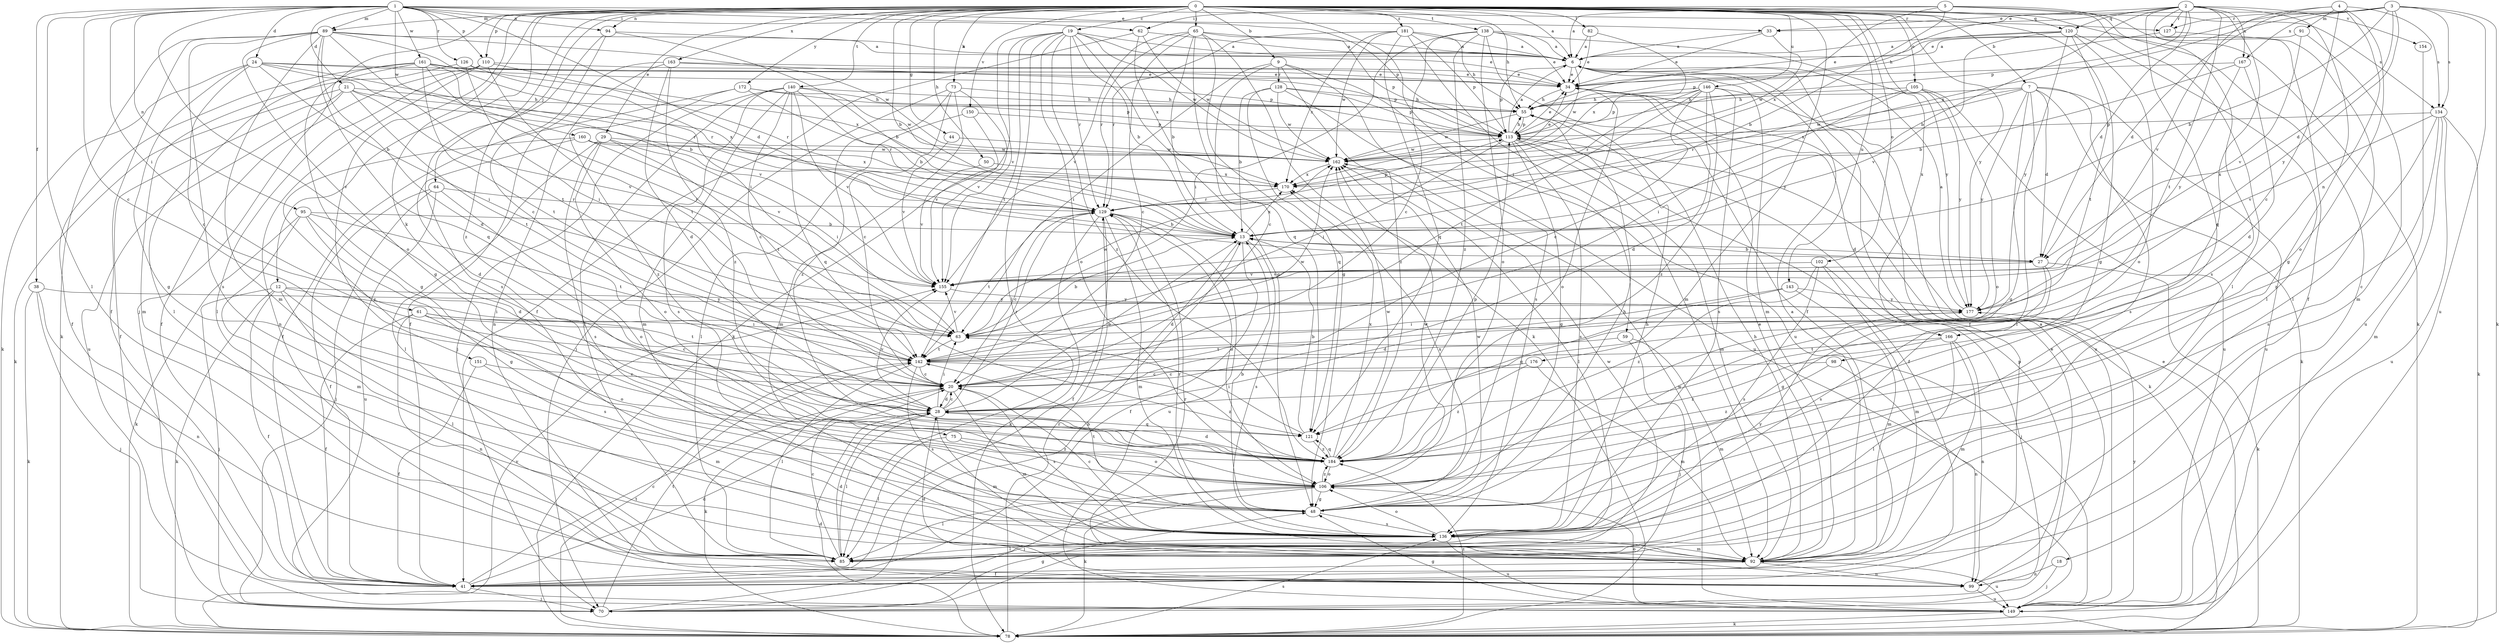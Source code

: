 strict digraph  {
0;
1;
2;
3;
4;
5;
6;
7;
9;
12;
13;
18;
19;
20;
21;
24;
27;
28;
29;
33;
34;
38;
41;
44;
48;
50;
55;
59;
61;
62;
63;
64;
65;
70;
73;
75;
78;
82;
85;
89;
91;
92;
94;
95;
98;
99;
102;
105;
106;
110;
113;
120;
121;
126;
127;
128;
129;
134;
136;
138;
140;
142;
143;
146;
149;
150;
151;
154;
155;
160;
161;
162;
163;
166;
167;
170;
172;
176;
177;
181;
184;
0 -> 6  [label=a];
0 -> 7  [label=b];
0 -> 9  [label=b];
0 -> 12  [label=b];
0 -> 13  [label=b];
0 -> 18  [label=c];
0 -> 19  [label=c];
0 -> 29  [label=e];
0 -> 44  [label=g];
0 -> 48  [label=g];
0 -> 50  [label=h];
0 -> 55  [label=h];
0 -> 59  [label=i];
0 -> 64  [label=j];
0 -> 65  [label=j];
0 -> 70  [label=j];
0 -> 73  [label=k];
0 -> 75  [label=k];
0 -> 82  [label=l];
0 -> 89  [label=m];
0 -> 94  [label=n];
0 -> 102  [label=o];
0 -> 105  [label=o];
0 -> 110  [label=p];
0 -> 120  [label=q];
0 -> 134  [label=s];
0 -> 138  [label=t];
0 -> 140  [label=t];
0 -> 143  [label=u];
0 -> 146  [label=u];
0 -> 150  [label=v];
0 -> 151  [label=v];
0 -> 163  [label=x];
0 -> 166  [label=x];
0 -> 172  [label=y];
0 -> 176  [label=y];
0 -> 177  [label=y];
0 -> 181  [label=z];
0 -> 184  [label=z];
1 -> 20  [label=c];
1 -> 21  [label=d];
1 -> 24  [label=d];
1 -> 27  [label=d];
1 -> 33  [label=e];
1 -> 38  [label=f];
1 -> 61  [label=i];
1 -> 62  [label=i];
1 -> 85  [label=l];
1 -> 89  [label=m];
1 -> 94  [label=n];
1 -> 95  [label=n];
1 -> 106  [label=o];
1 -> 110  [label=p];
1 -> 113  [label=p];
1 -> 126  [label=r];
1 -> 127  [label=r];
1 -> 160  [label=w];
1 -> 161  [label=w];
2 -> 13  [label=b];
2 -> 27  [label=d];
2 -> 33  [label=e];
2 -> 41  [label=f];
2 -> 48  [label=g];
2 -> 55  [label=h];
2 -> 113  [label=p];
2 -> 120  [label=q];
2 -> 121  [label=q];
2 -> 127  [label=r];
2 -> 142  [label=t];
2 -> 154  [label=v];
2 -> 166  [label=x];
2 -> 167  [label=x];
3 -> 13  [label=b];
3 -> 27  [label=d];
3 -> 33  [label=e];
3 -> 34  [label=e];
3 -> 78  [label=k];
3 -> 127  [label=r];
3 -> 134  [label=s];
3 -> 149  [label=u];
3 -> 167  [label=x];
3 -> 170  [label=x];
3 -> 177  [label=y];
4 -> 20  [label=c];
4 -> 27  [label=d];
4 -> 91  [label=m];
4 -> 98  [label=n];
4 -> 106  [label=o];
4 -> 134  [label=s];
4 -> 155  [label=v];
5 -> 6  [label=a];
5 -> 13  [label=b];
5 -> 62  [label=i];
5 -> 78  [label=k];
5 -> 85  [label=l];
5 -> 136  [label=s];
5 -> 170  [label=x];
6 -> 34  [label=e];
6 -> 41  [label=f];
6 -> 92  [label=m];
6 -> 113  [label=p];
6 -> 162  [label=w];
7 -> 27  [label=d];
7 -> 48  [label=g];
7 -> 55  [label=h];
7 -> 78  [label=k];
7 -> 85  [label=l];
7 -> 136  [label=s];
7 -> 149  [label=u];
7 -> 162  [label=w];
7 -> 170  [label=x];
7 -> 177  [label=y];
9 -> 20  [label=c];
9 -> 63  [label=i];
9 -> 128  [label=r];
9 -> 136  [label=s];
9 -> 149  [label=u];
9 -> 184  [label=z];
12 -> 41  [label=f];
12 -> 63  [label=i];
12 -> 70  [label=j];
12 -> 78  [label=k];
12 -> 85  [label=l];
12 -> 136  [label=s];
12 -> 177  [label=y];
13 -> 27  [label=d];
13 -> 28  [label=d];
13 -> 41  [label=f];
13 -> 136  [label=s];
13 -> 170  [label=x];
18 -> 70  [label=j];
18 -> 99  [label=n];
19 -> 6  [label=a];
19 -> 13  [label=b];
19 -> 34  [label=e];
19 -> 48  [label=g];
19 -> 78  [label=k];
19 -> 85  [label=l];
19 -> 106  [label=o];
19 -> 129  [label=r];
19 -> 142  [label=t];
19 -> 155  [label=v];
19 -> 162  [label=w];
19 -> 184  [label=z];
20 -> 28  [label=d];
20 -> 78  [label=k];
20 -> 92  [label=m];
20 -> 136  [label=s];
21 -> 41  [label=f];
21 -> 55  [label=h];
21 -> 78  [label=k];
21 -> 142  [label=t];
21 -> 149  [label=u];
21 -> 155  [label=v];
21 -> 170  [label=x];
24 -> 13  [label=b];
24 -> 20  [label=c];
24 -> 34  [label=e];
24 -> 48  [label=g];
24 -> 63  [label=i];
24 -> 78  [label=k];
24 -> 113  [label=p];
24 -> 129  [label=r];
27 -> 13  [label=b];
27 -> 48  [label=g];
27 -> 78  [label=k];
27 -> 136  [label=s];
27 -> 155  [label=v];
28 -> 13  [label=b];
28 -> 20  [label=c];
28 -> 63  [label=i];
28 -> 85  [label=l];
28 -> 92  [label=m];
28 -> 121  [label=q];
28 -> 129  [label=r];
28 -> 155  [label=v];
29 -> 63  [label=i];
29 -> 85  [label=l];
29 -> 106  [label=o];
29 -> 136  [label=s];
29 -> 142  [label=t];
29 -> 162  [label=w];
33 -> 6  [label=a];
33 -> 34  [label=e];
33 -> 162  [label=w];
34 -> 55  [label=h];
34 -> 106  [label=o];
38 -> 70  [label=j];
38 -> 78  [label=k];
38 -> 99  [label=n];
38 -> 177  [label=y];
41 -> 20  [label=c];
41 -> 28  [label=d];
41 -> 70  [label=j];
44 -> 155  [label=v];
44 -> 162  [label=w];
48 -> 13  [label=b];
48 -> 55  [label=h];
48 -> 136  [label=s];
48 -> 142  [label=t];
48 -> 162  [label=w];
48 -> 170  [label=x];
50 -> 155  [label=v];
50 -> 170  [label=x];
55 -> 113  [label=p];
55 -> 162  [label=w];
59 -> 70  [label=j];
59 -> 92  [label=m];
59 -> 142  [label=t];
61 -> 20  [label=c];
61 -> 41  [label=f];
61 -> 63  [label=i];
61 -> 99  [label=n];
61 -> 106  [label=o];
61 -> 142  [label=t];
62 -> 6  [label=a];
62 -> 41  [label=f];
62 -> 162  [label=w];
62 -> 170  [label=x];
63 -> 13  [label=b];
63 -> 142  [label=t];
63 -> 155  [label=v];
63 -> 162  [label=w];
64 -> 41  [label=f];
64 -> 70  [label=j];
64 -> 106  [label=o];
64 -> 129  [label=r];
64 -> 149  [label=u];
65 -> 6  [label=a];
65 -> 13  [label=b];
65 -> 20  [label=c];
65 -> 48  [label=g];
65 -> 78  [label=k];
65 -> 113  [label=p];
65 -> 121  [label=q];
65 -> 129  [label=r];
65 -> 155  [label=v];
70 -> 13  [label=b];
70 -> 34  [label=e];
70 -> 48  [label=g];
70 -> 142  [label=t];
73 -> 20  [label=c];
73 -> 55  [label=h];
73 -> 70  [label=j];
73 -> 92  [label=m];
73 -> 155  [label=v];
73 -> 184  [label=z];
75 -> 85  [label=l];
75 -> 106  [label=o];
75 -> 184  [label=z];
78 -> 28  [label=d];
78 -> 34  [label=e];
78 -> 129  [label=r];
78 -> 136  [label=s];
78 -> 142  [label=t];
78 -> 155  [label=v];
78 -> 184  [label=z];
82 -> 6  [label=a];
82 -> 34  [label=e];
82 -> 170  [label=x];
85 -> 20  [label=c];
85 -> 28  [label=d];
85 -> 162  [label=w];
89 -> 6  [label=a];
89 -> 28  [label=d];
89 -> 41  [label=f];
89 -> 48  [label=g];
89 -> 63  [label=i];
89 -> 78  [label=k];
89 -> 92  [label=m];
89 -> 121  [label=q];
89 -> 136  [label=s];
89 -> 142  [label=t];
89 -> 162  [label=w];
91 -> 6  [label=a];
91 -> 92  [label=m];
91 -> 155  [label=v];
92 -> 6  [label=a];
92 -> 34  [label=e];
92 -> 41  [label=f];
92 -> 55  [label=h];
92 -> 99  [label=n];
92 -> 149  [label=u];
94 -> 6  [label=a];
94 -> 13  [label=b];
94 -> 20  [label=c];
94 -> 136  [label=s];
95 -> 13  [label=b];
95 -> 28  [label=d];
95 -> 48  [label=g];
95 -> 78  [label=k];
95 -> 92  [label=m];
95 -> 142  [label=t];
98 -> 20  [label=c];
98 -> 99  [label=n];
98 -> 184  [label=z];
99 -> 6  [label=a];
99 -> 28  [label=d];
99 -> 113  [label=p];
99 -> 129  [label=r];
99 -> 149  [label=u];
102 -> 70  [label=j];
102 -> 92  [label=m];
102 -> 136  [label=s];
102 -> 155  [label=v];
102 -> 184  [label=z];
105 -> 55  [label=h];
105 -> 63  [label=i];
105 -> 106  [label=o];
105 -> 129  [label=r];
105 -> 149  [label=u];
105 -> 177  [label=y];
106 -> 48  [label=g];
106 -> 70  [label=j];
106 -> 78  [label=k];
106 -> 85  [label=l];
106 -> 162  [label=w];
106 -> 184  [label=z];
110 -> 34  [label=e];
110 -> 41  [label=f];
110 -> 85  [label=l];
110 -> 99  [label=n];
110 -> 129  [label=r];
110 -> 142  [label=t];
113 -> 6  [label=a];
113 -> 34  [label=e];
113 -> 41  [label=f];
113 -> 48  [label=g];
113 -> 55  [label=h];
113 -> 63  [label=i];
113 -> 78  [label=k];
113 -> 92  [label=m];
113 -> 136  [label=s];
113 -> 162  [label=w];
120 -> 6  [label=a];
120 -> 34  [label=e];
120 -> 85  [label=l];
120 -> 106  [label=o];
120 -> 142  [label=t];
120 -> 155  [label=v];
120 -> 177  [label=y];
121 -> 13  [label=b];
121 -> 63  [label=i];
121 -> 184  [label=z];
126 -> 34  [label=e];
126 -> 63  [label=i];
126 -> 92  [label=m];
126 -> 129  [label=r];
127 -> 85  [label=l];
127 -> 113  [label=p];
128 -> 13  [label=b];
128 -> 55  [label=h];
128 -> 113  [label=p];
128 -> 121  [label=q];
128 -> 149  [label=u];
128 -> 162  [label=w];
129 -> 13  [label=b];
129 -> 20  [label=c];
129 -> 41  [label=f];
129 -> 78  [label=k];
129 -> 92  [label=m];
129 -> 106  [label=o];
129 -> 113  [label=p];
129 -> 142  [label=t];
129 -> 149  [label=u];
134 -> 78  [label=k];
134 -> 92  [label=m];
134 -> 113  [label=p];
134 -> 136  [label=s];
134 -> 149  [label=u];
134 -> 155  [label=v];
134 -> 184  [label=z];
136 -> 20  [label=c];
136 -> 55  [label=h];
136 -> 85  [label=l];
136 -> 92  [label=m];
136 -> 106  [label=o];
136 -> 129  [label=r];
136 -> 149  [label=u];
136 -> 177  [label=y];
138 -> 6  [label=a];
138 -> 20  [label=c];
138 -> 34  [label=e];
138 -> 41  [label=f];
138 -> 63  [label=i];
138 -> 106  [label=o];
138 -> 177  [label=y];
138 -> 184  [label=z];
140 -> 20  [label=c];
140 -> 55  [label=h];
140 -> 70  [label=j];
140 -> 85  [label=l];
140 -> 92  [label=m];
140 -> 121  [label=q];
140 -> 129  [label=r];
140 -> 136  [label=s];
140 -> 155  [label=v];
140 -> 162  [label=w];
142 -> 20  [label=c];
142 -> 85  [label=l];
142 -> 136  [label=s];
142 -> 162  [label=w];
142 -> 184  [label=z];
143 -> 28  [label=d];
143 -> 92  [label=m];
143 -> 121  [label=q];
143 -> 177  [label=y];
146 -> 20  [label=c];
146 -> 28  [label=d];
146 -> 55  [label=h];
146 -> 113  [label=p];
146 -> 129  [label=r];
146 -> 136  [label=s];
146 -> 142  [label=t];
146 -> 149  [label=u];
146 -> 184  [label=z];
149 -> 48  [label=g];
149 -> 78  [label=k];
149 -> 106  [label=o];
149 -> 162  [label=w];
149 -> 177  [label=y];
150 -> 85  [label=l];
150 -> 113  [label=p];
150 -> 155  [label=v];
151 -> 20  [label=c];
151 -> 41  [label=f];
151 -> 92  [label=m];
154 -> 149  [label=u];
155 -> 177  [label=y];
160 -> 28  [label=d];
160 -> 155  [label=v];
160 -> 162  [label=w];
160 -> 170  [label=x];
160 -> 184  [label=z];
161 -> 34  [label=e];
161 -> 41  [label=f];
161 -> 48  [label=g];
161 -> 63  [label=i];
161 -> 85  [label=l];
161 -> 142  [label=t];
161 -> 155  [label=v];
161 -> 170  [label=x];
162 -> 34  [label=e];
162 -> 85  [label=l];
162 -> 170  [label=x];
163 -> 28  [label=d];
163 -> 34  [label=e];
163 -> 41  [label=f];
163 -> 99  [label=n];
163 -> 113  [label=p];
163 -> 184  [label=z];
166 -> 85  [label=l];
166 -> 92  [label=m];
166 -> 99  [label=n];
166 -> 142  [label=t];
166 -> 184  [label=z];
167 -> 13  [label=b];
167 -> 28  [label=d];
167 -> 34  [label=e];
167 -> 177  [label=y];
170 -> 129  [label=r];
172 -> 13  [label=b];
172 -> 41  [label=f];
172 -> 55  [label=h];
172 -> 113  [label=p];
172 -> 184  [label=z];
176 -> 20  [label=c];
176 -> 92  [label=m];
176 -> 184  [label=z];
177 -> 6  [label=a];
177 -> 63  [label=i];
181 -> 6  [label=a];
181 -> 55  [label=h];
181 -> 92  [label=m];
181 -> 113  [label=p];
181 -> 121  [label=q];
181 -> 129  [label=r];
181 -> 162  [label=w];
181 -> 170  [label=x];
184 -> 28  [label=d];
184 -> 106  [label=o];
184 -> 113  [label=p];
184 -> 121  [label=q];
184 -> 162  [label=w];
184 -> 170  [label=x];
}
